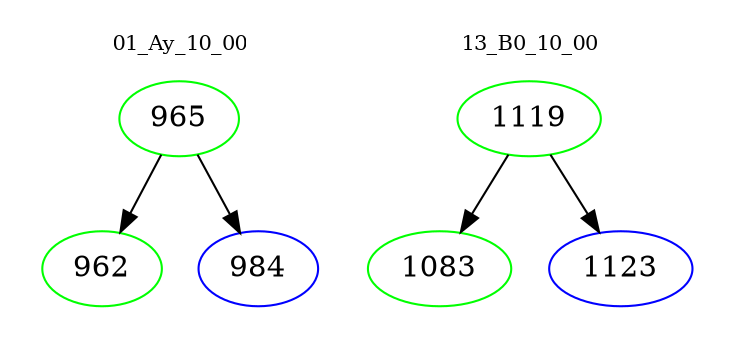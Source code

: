digraph{
subgraph cluster_0 {
color = white
label = "01_Ay_10_00";
fontsize=10;
T0_965 [label="965", color="green"]
T0_965 -> T0_962 [color="black"]
T0_962 [label="962", color="green"]
T0_965 -> T0_984 [color="black"]
T0_984 [label="984", color="blue"]
}
subgraph cluster_1 {
color = white
label = "13_B0_10_00";
fontsize=10;
T1_1119 [label="1119", color="green"]
T1_1119 -> T1_1083 [color="black"]
T1_1083 [label="1083", color="green"]
T1_1119 -> T1_1123 [color="black"]
T1_1123 [label="1123", color="blue"]
}
}
